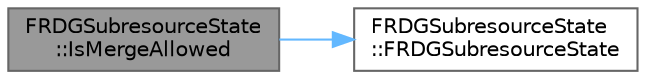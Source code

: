 digraph "FRDGSubresourceState::IsMergeAllowed"
{
 // INTERACTIVE_SVG=YES
 // LATEX_PDF_SIZE
  bgcolor="transparent";
  edge [fontname=Helvetica,fontsize=10,labelfontname=Helvetica,labelfontsize=10];
  node [fontname=Helvetica,fontsize=10,shape=box,height=0.2,width=0.4];
  rankdir="LR";
  Node1 [id="Node000001",label="FRDGSubresourceState\l::IsMergeAllowed",height=0.2,width=0.4,color="gray40", fillcolor="grey60", style="filled", fontcolor="black",tooltip="Given a before and after state, returns whether they can be merged into a single state."];
  Node1 -> Node2 [id="edge1_Node000001_Node000002",color="steelblue1",style="solid",tooltip=" "];
  Node2 [id="Node000002",label="FRDGSubresourceState\l::FRDGSubresourceState",height=0.2,width=0.4,color="grey40", fillcolor="white", style="filled",URL="$d1/dbf/structFRDGSubresourceState.html#a3cff2096f3520de585667e3787a97981",tooltip=" "];
}

